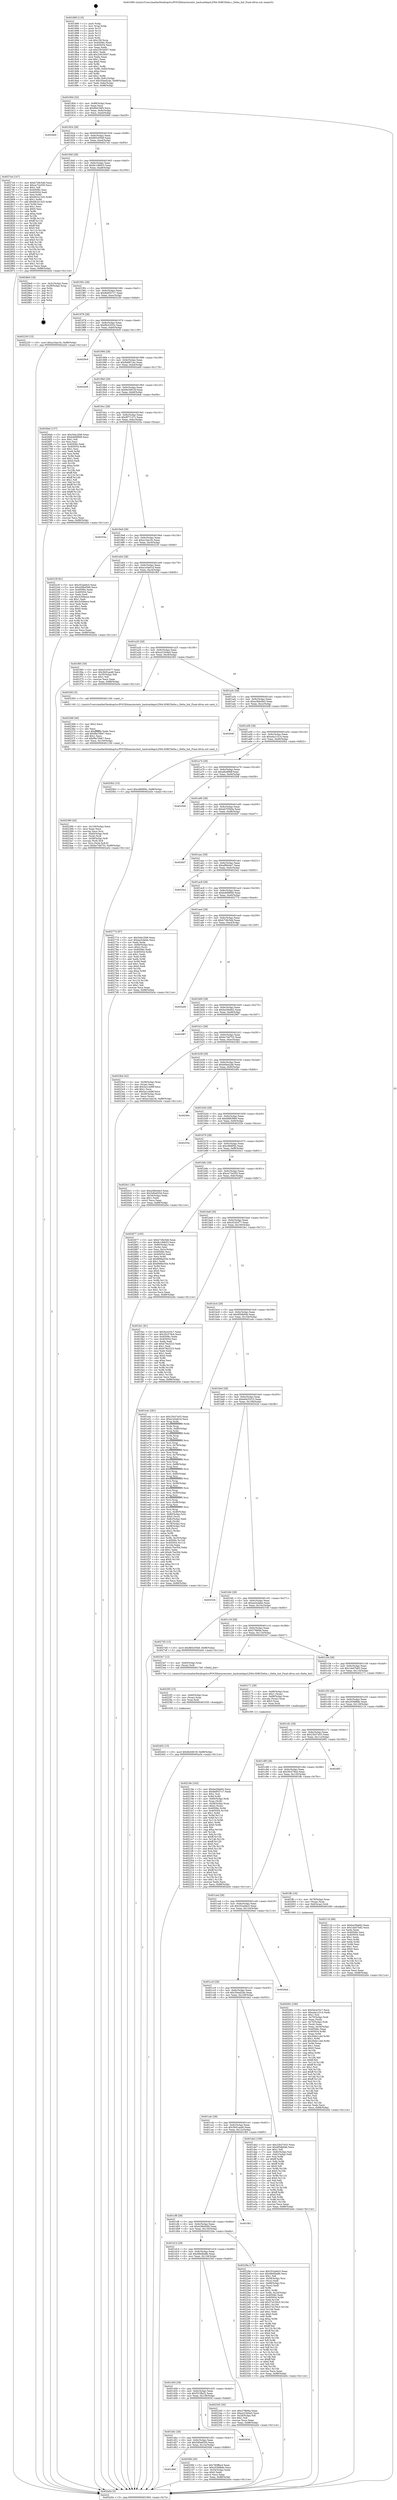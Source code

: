 digraph "0x401890" {
  label = "0x401890 (/mnt/c/Users/mathe/Desktop/tcc/POCII/binaries/extr_hashcatdepsLZMA-SDKCDelta.c_Delta_Init_Final-ollvm.out::main(0))"
  labelloc = "t"
  node[shape=record]

  Entry [label="",width=0.3,height=0.3,shape=circle,fillcolor=black,style=filled]
  "0x401904" [label="{
     0x401904 [32]\l
     | [instrs]\l
     &nbsp;&nbsp;0x401904 \<+6\>: mov -0x88(%rbp),%eax\l
     &nbsp;&nbsp;0x40190a \<+2\>: mov %eax,%ecx\l
     &nbsp;&nbsp;0x40190c \<+6\>: sub $0x86d1fdf3,%ecx\l
     &nbsp;&nbsp;0x401912 \<+6\>: mov %eax,-0x9c(%rbp)\l
     &nbsp;&nbsp;0x401918 \<+6\>: mov %ecx,-0xa0(%rbp)\l
     &nbsp;&nbsp;0x40191e \<+6\>: je 00000000004026b9 \<main+0xe29\>\l
  }"]
  "0x4026b9" [label="{
     0x4026b9\l
  }", style=dashed]
  "0x401924" [label="{
     0x401924 [28]\l
     | [instrs]\l
     &nbsp;&nbsp;0x401924 \<+5\>: jmp 0000000000401929 \<main+0x99\>\l
     &nbsp;&nbsp;0x401929 \<+6\>: mov -0x9c(%rbp),%eax\l
     &nbsp;&nbsp;0x40192f \<+5\>: sub $0x883c05b9,%eax\l
     &nbsp;&nbsp;0x401934 \<+6\>: mov %eax,-0xa4(%rbp)\l
     &nbsp;&nbsp;0x40193a \<+6\>: je 00000000004027e4 \<main+0xf54\>\l
  }"]
  Exit [label="",width=0.3,height=0.3,shape=circle,fillcolor=black,style=filled,peripheries=2]
  "0x4027e4" [label="{
     0x4027e4 [147]\l
     | [instrs]\l
     &nbsp;&nbsp;0x4027e4 \<+5\>: mov $0xb728c5dd,%eax\l
     &nbsp;&nbsp;0x4027e9 \<+5\>: mov $0xce72e550,%ecx\l
     &nbsp;&nbsp;0x4027ee \<+2\>: mov $0x1,%dl\l
     &nbsp;&nbsp;0x4027f0 \<+7\>: mov 0x40506c,%esi\l
     &nbsp;&nbsp;0x4027f7 \<+7\>: mov 0x405054,%edi\l
     &nbsp;&nbsp;0x4027fe \<+3\>: mov %esi,%r8d\l
     &nbsp;&nbsp;0x402801 \<+7\>: sub $0x681b1325,%r8d\l
     &nbsp;&nbsp;0x402808 \<+4\>: sub $0x1,%r8d\l
     &nbsp;&nbsp;0x40280c \<+7\>: add $0x681b1325,%r8d\l
     &nbsp;&nbsp;0x402813 \<+4\>: imul %r8d,%esi\l
     &nbsp;&nbsp;0x402817 \<+3\>: and $0x1,%esi\l
     &nbsp;&nbsp;0x40281a \<+3\>: cmp $0x0,%esi\l
     &nbsp;&nbsp;0x40281d \<+4\>: sete %r9b\l
     &nbsp;&nbsp;0x402821 \<+3\>: cmp $0xa,%edi\l
     &nbsp;&nbsp;0x402824 \<+4\>: setl %r10b\l
     &nbsp;&nbsp;0x402828 \<+3\>: mov %r9b,%r11b\l
     &nbsp;&nbsp;0x40282b \<+4\>: xor $0xff,%r11b\l
     &nbsp;&nbsp;0x40282f \<+3\>: mov %r10b,%bl\l
     &nbsp;&nbsp;0x402832 \<+3\>: xor $0xff,%bl\l
     &nbsp;&nbsp;0x402835 \<+3\>: xor $0x0,%dl\l
     &nbsp;&nbsp;0x402838 \<+3\>: mov %r11b,%r14b\l
     &nbsp;&nbsp;0x40283b \<+4\>: and $0x0,%r14b\l
     &nbsp;&nbsp;0x40283f \<+3\>: and %dl,%r9b\l
     &nbsp;&nbsp;0x402842 \<+3\>: mov %bl,%r15b\l
     &nbsp;&nbsp;0x402845 \<+4\>: and $0x0,%r15b\l
     &nbsp;&nbsp;0x402849 \<+3\>: and %dl,%r10b\l
     &nbsp;&nbsp;0x40284c \<+3\>: or %r9b,%r14b\l
     &nbsp;&nbsp;0x40284f \<+3\>: or %r10b,%r15b\l
     &nbsp;&nbsp;0x402852 \<+3\>: xor %r15b,%r14b\l
     &nbsp;&nbsp;0x402855 \<+3\>: or %bl,%r11b\l
     &nbsp;&nbsp;0x402858 \<+4\>: xor $0xff,%r11b\l
     &nbsp;&nbsp;0x40285c \<+3\>: or $0x0,%dl\l
     &nbsp;&nbsp;0x40285f \<+3\>: and %dl,%r11b\l
     &nbsp;&nbsp;0x402862 \<+3\>: or %r11b,%r14b\l
     &nbsp;&nbsp;0x402865 \<+4\>: test $0x1,%r14b\l
     &nbsp;&nbsp;0x402869 \<+3\>: cmovne %ecx,%eax\l
     &nbsp;&nbsp;0x40286c \<+6\>: mov %eax,-0x88(%rbp)\l
     &nbsp;&nbsp;0x402872 \<+5\>: jmp 0000000000402a5e \<main+0x11ce\>\l
  }"]
  "0x401940" [label="{
     0x401940 [28]\l
     | [instrs]\l
     &nbsp;&nbsp;0x401940 \<+5\>: jmp 0000000000401945 \<main+0xb5\>\l
     &nbsp;&nbsp;0x401945 \<+6\>: mov -0x9c(%rbp),%eax\l
     &nbsp;&nbsp;0x40194b \<+5\>: sub $0x8c1d6b53,%eax\l
     &nbsp;&nbsp;0x401950 \<+6\>: mov %eax,-0xa8(%rbp)\l
     &nbsp;&nbsp;0x401956 \<+6\>: je 00000000004028e0 \<main+0x1050\>\l
  }"]
  "0x402402" [label="{
     0x402402 [15]\l
     | [instrs]\l
     &nbsp;&nbsp;0x402402 \<+10\>: movl $0x9e34815f,-0x88(%rbp)\l
     &nbsp;&nbsp;0x40240c \<+5\>: jmp 0000000000402a5e \<main+0x11ce\>\l
  }"]
  "0x4028e0" [label="{
     0x4028e0 [18]\l
     | [instrs]\l
     &nbsp;&nbsp;0x4028e0 \<+3\>: mov -0x2c(%rbp),%eax\l
     &nbsp;&nbsp;0x4028e3 \<+4\>: lea -0x28(%rbp),%rsp\l
     &nbsp;&nbsp;0x4028e7 \<+1\>: pop %rbx\l
     &nbsp;&nbsp;0x4028e8 \<+2\>: pop %r12\l
     &nbsp;&nbsp;0x4028ea \<+2\>: pop %r13\l
     &nbsp;&nbsp;0x4028ec \<+2\>: pop %r14\l
     &nbsp;&nbsp;0x4028ee \<+2\>: pop %r15\l
     &nbsp;&nbsp;0x4028f0 \<+1\>: pop %rbp\l
     &nbsp;&nbsp;0x4028f1 \<+1\>: ret\l
  }"]
  "0x40195c" [label="{
     0x40195c [28]\l
     | [instrs]\l
     &nbsp;&nbsp;0x40195c \<+5\>: jmp 0000000000401961 \<main+0xd1\>\l
     &nbsp;&nbsp;0x401961 \<+6\>: mov -0x9c(%rbp),%eax\l
     &nbsp;&nbsp;0x401967 \<+5\>: sub $0x8e8557c7,%eax\l
     &nbsp;&nbsp;0x40196c \<+6\>: mov %eax,-0xac(%rbp)\l
     &nbsp;&nbsp;0x401972 \<+6\>: je 0000000000402230 \<main+0x9a0\>\l
  }"]
  "0x4023f3" [label="{
     0x4023f3 [15]\l
     | [instrs]\l
     &nbsp;&nbsp;0x4023f3 \<+4\>: mov -0x60(%rbp),%rax\l
     &nbsp;&nbsp;0x4023f7 \<+3\>: mov (%rax),%rax\l
     &nbsp;&nbsp;0x4023fa \<+3\>: mov %rax,%rdi\l
     &nbsp;&nbsp;0x4023fd \<+5\>: call 0000000000401030 \<free@plt\>\l
     | [calls]\l
     &nbsp;&nbsp;0x401030 \{1\} (unknown)\l
  }"]
  "0x402230" [label="{
     0x402230 [15]\l
     | [instrs]\l
     &nbsp;&nbsp;0x402230 \<+10\>: movl $0xa10ae1fc,-0x88(%rbp)\l
     &nbsp;&nbsp;0x40223a \<+5\>: jmp 0000000000402a5e \<main+0x11ce\>\l
  }"]
  "0x401978" [label="{
     0x401978 [28]\l
     | [instrs]\l
     &nbsp;&nbsp;0x401978 \<+5\>: jmp 000000000040197d \<main+0xed\>\l
     &nbsp;&nbsp;0x40197d \<+6\>: mov -0x9c(%rbp),%eax\l
     &nbsp;&nbsp;0x401983 \<+5\>: sub $0x9b3c553c,%eax\l
     &nbsp;&nbsp;0x401988 \<+6\>: mov %eax,-0xb0(%rbp)\l
     &nbsp;&nbsp;0x40198e \<+6\>: je 00000000004029c9 \<main+0x1139\>\l
  }"]
  "0x402390" [label="{
     0x402390 [45]\l
     | [instrs]\l
     &nbsp;&nbsp;0x402390 \<+6\>: mov -0x150(%rbp),%ecx\l
     &nbsp;&nbsp;0x402396 \<+3\>: imul %eax,%ecx\l
     &nbsp;&nbsp;0x402399 \<+3\>: movslq %ecx,%rsi\l
     &nbsp;&nbsp;0x40239c \<+4\>: mov -0x60(%rbp),%rdi\l
     &nbsp;&nbsp;0x4023a0 \<+3\>: mov (%rdi),%rdi\l
     &nbsp;&nbsp;0x4023a3 \<+4\>: mov -0x58(%rbp),%r8\l
     &nbsp;&nbsp;0x4023a7 \<+3\>: movslq (%r8),%r8\l
     &nbsp;&nbsp;0x4023aa \<+4\>: mov %rsi,(%rdi,%r8,8)\l
     &nbsp;&nbsp;0x4023ae \<+10\>: movl $0xbc7dd753,-0x88(%rbp)\l
     &nbsp;&nbsp;0x4023b8 \<+5\>: jmp 0000000000402a5e \<main+0x11ce\>\l
  }"]
  "0x4029c9" [label="{
     0x4029c9\l
  }", style=dashed]
  "0x401994" [label="{
     0x401994 [28]\l
     | [instrs]\l
     &nbsp;&nbsp;0x401994 \<+5\>: jmp 0000000000401999 \<main+0x109\>\l
     &nbsp;&nbsp;0x401999 \<+6\>: mov -0x9c(%rbp),%eax\l
     &nbsp;&nbsp;0x40199f \<+5\>: sub $0x9dd87cec,%eax\l
     &nbsp;&nbsp;0x4019a4 \<+6\>: mov %eax,-0xb4(%rbp)\l
     &nbsp;&nbsp;0x4019aa \<+6\>: je 0000000000402a06 \<main+0x1176\>\l
  }"]
  "0x402368" [label="{
     0x402368 [40]\l
     | [instrs]\l
     &nbsp;&nbsp;0x402368 \<+5\>: mov $0x2,%ecx\l
     &nbsp;&nbsp;0x40236d \<+1\>: cltd\l
     &nbsp;&nbsp;0x40236e \<+2\>: idiv %ecx\l
     &nbsp;&nbsp;0x402370 \<+6\>: imul $0xfffffffe,%edx,%ecx\l
     &nbsp;&nbsp;0x402376 \<+6\>: add $0xf9a70b67,%ecx\l
     &nbsp;&nbsp;0x40237c \<+3\>: add $0x1,%ecx\l
     &nbsp;&nbsp;0x40237f \<+6\>: sub $0xf9a70b67,%ecx\l
     &nbsp;&nbsp;0x402385 \<+6\>: mov %ecx,-0x150(%rbp)\l
     &nbsp;&nbsp;0x40238b \<+5\>: call 0000000000401160 \<next_i\>\l
     | [calls]\l
     &nbsp;&nbsp;0x401160 \{1\} (/mnt/c/Users/mathe/Desktop/tcc/POCII/binaries/extr_hashcatdepsLZMA-SDKCDelta.c_Delta_Init_Final-ollvm.out::next_i)\l
  }"]
  "0x402a06" [label="{
     0x402a06\l
  }", style=dashed]
  "0x4019b0" [label="{
     0x4019b0 [28]\l
     | [instrs]\l
     &nbsp;&nbsp;0x4019b0 \<+5\>: jmp 00000000004019b5 \<main+0x125\>\l
     &nbsp;&nbsp;0x4019b5 \<+6\>: mov -0x9c(%rbp),%eax\l
     &nbsp;&nbsp;0x4019bb \<+5\>: sub $0x9e34815f,%eax\l
     &nbsp;&nbsp;0x4019c0 \<+6\>: mov %eax,-0xb8(%rbp)\l
     &nbsp;&nbsp;0x4019c6 \<+6\>: je 00000000004026eb \<main+0xe5b\>\l
  }"]
  "0x40218e" [label="{
     0x40218e [162]\l
     | [instrs]\l
     &nbsp;&nbsp;0x40218e \<+5\>: mov $0xba29eb62,%ecx\l
     &nbsp;&nbsp;0x402193 \<+5\>: mov $0x8e8557c7,%edx\l
     &nbsp;&nbsp;0x402198 \<+3\>: mov $0x1,%sil\l
     &nbsp;&nbsp;0x40219b \<+3\>: xor %r8d,%r8d\l
     &nbsp;&nbsp;0x40219e \<+4\>: mov -0x60(%rbp),%rdi\l
     &nbsp;&nbsp;0x4021a2 \<+3\>: mov %rax,(%rdi)\l
     &nbsp;&nbsp;0x4021a5 \<+4\>: mov -0x58(%rbp),%rax\l
     &nbsp;&nbsp;0x4021a9 \<+6\>: movl $0x0,(%rax)\l
     &nbsp;&nbsp;0x4021af \<+8\>: mov 0x40506c,%r9d\l
     &nbsp;&nbsp;0x4021b7 \<+8\>: mov 0x405054,%r10d\l
     &nbsp;&nbsp;0x4021bf \<+4\>: sub $0x1,%r8d\l
     &nbsp;&nbsp;0x4021c3 \<+3\>: mov %r9d,%r11d\l
     &nbsp;&nbsp;0x4021c6 \<+3\>: add %r8d,%r11d\l
     &nbsp;&nbsp;0x4021c9 \<+4\>: imul %r11d,%r9d\l
     &nbsp;&nbsp;0x4021cd \<+4\>: and $0x1,%r9d\l
     &nbsp;&nbsp;0x4021d1 \<+4\>: cmp $0x0,%r9d\l
     &nbsp;&nbsp;0x4021d5 \<+3\>: sete %bl\l
     &nbsp;&nbsp;0x4021d8 \<+4\>: cmp $0xa,%r10d\l
     &nbsp;&nbsp;0x4021dc \<+4\>: setl %r14b\l
     &nbsp;&nbsp;0x4021e0 \<+3\>: mov %bl,%r15b\l
     &nbsp;&nbsp;0x4021e3 \<+4\>: xor $0xff,%r15b\l
     &nbsp;&nbsp;0x4021e7 \<+3\>: mov %r14b,%r12b\l
     &nbsp;&nbsp;0x4021ea \<+4\>: xor $0xff,%r12b\l
     &nbsp;&nbsp;0x4021ee \<+4\>: xor $0x0,%sil\l
     &nbsp;&nbsp;0x4021f2 \<+3\>: mov %r15b,%r13b\l
     &nbsp;&nbsp;0x4021f5 \<+4\>: and $0x0,%r13b\l
     &nbsp;&nbsp;0x4021f9 \<+3\>: and %sil,%bl\l
     &nbsp;&nbsp;0x4021fc \<+3\>: mov %r12b,%al\l
     &nbsp;&nbsp;0x4021ff \<+2\>: and $0x0,%al\l
     &nbsp;&nbsp;0x402201 \<+3\>: and %sil,%r14b\l
     &nbsp;&nbsp;0x402204 \<+3\>: or %bl,%r13b\l
     &nbsp;&nbsp;0x402207 \<+3\>: or %r14b,%al\l
     &nbsp;&nbsp;0x40220a \<+3\>: xor %al,%r13b\l
     &nbsp;&nbsp;0x40220d \<+3\>: or %r12b,%r15b\l
     &nbsp;&nbsp;0x402210 \<+4\>: xor $0xff,%r15b\l
     &nbsp;&nbsp;0x402214 \<+4\>: or $0x0,%sil\l
     &nbsp;&nbsp;0x402218 \<+3\>: and %sil,%r15b\l
     &nbsp;&nbsp;0x40221b \<+3\>: or %r15b,%r13b\l
     &nbsp;&nbsp;0x40221e \<+4\>: test $0x1,%r13b\l
     &nbsp;&nbsp;0x402222 \<+3\>: cmovne %edx,%ecx\l
     &nbsp;&nbsp;0x402225 \<+6\>: mov %ecx,-0x88(%rbp)\l
     &nbsp;&nbsp;0x40222b \<+5\>: jmp 0000000000402a5e \<main+0x11ce\>\l
  }"]
  "0x4026eb" [label="{
     0x4026eb [137]\l
     | [instrs]\l
     &nbsp;&nbsp;0x4026eb \<+5\>: mov $0x5d4c2f48,%eax\l
     &nbsp;&nbsp;0x4026f0 \<+5\>: mov $0xb4689f49,%ecx\l
     &nbsp;&nbsp;0x4026f5 \<+2\>: mov $0x1,%dl\l
     &nbsp;&nbsp;0x4026f7 \<+2\>: xor %esi,%esi\l
     &nbsp;&nbsp;0x4026f9 \<+7\>: mov 0x40506c,%edi\l
     &nbsp;&nbsp;0x402700 \<+8\>: mov 0x405054,%r8d\l
     &nbsp;&nbsp;0x402708 \<+3\>: sub $0x1,%esi\l
     &nbsp;&nbsp;0x40270b \<+3\>: mov %edi,%r9d\l
     &nbsp;&nbsp;0x40270e \<+3\>: add %esi,%r9d\l
     &nbsp;&nbsp;0x402711 \<+4\>: imul %r9d,%edi\l
     &nbsp;&nbsp;0x402715 \<+3\>: and $0x1,%edi\l
     &nbsp;&nbsp;0x402718 \<+3\>: cmp $0x0,%edi\l
     &nbsp;&nbsp;0x40271b \<+4\>: sete %r10b\l
     &nbsp;&nbsp;0x40271f \<+4\>: cmp $0xa,%r8d\l
     &nbsp;&nbsp;0x402723 \<+4\>: setl %r11b\l
     &nbsp;&nbsp;0x402727 \<+3\>: mov %r10b,%bl\l
     &nbsp;&nbsp;0x40272a \<+3\>: xor $0xff,%bl\l
     &nbsp;&nbsp;0x40272d \<+3\>: mov %r11b,%r14b\l
     &nbsp;&nbsp;0x402730 \<+4\>: xor $0xff,%r14b\l
     &nbsp;&nbsp;0x402734 \<+3\>: xor $0x1,%dl\l
     &nbsp;&nbsp;0x402737 \<+3\>: mov %bl,%r15b\l
     &nbsp;&nbsp;0x40273a \<+4\>: and $0xff,%r15b\l
     &nbsp;&nbsp;0x40273e \<+3\>: and %dl,%r10b\l
     &nbsp;&nbsp;0x402741 \<+3\>: mov %r14b,%r12b\l
     &nbsp;&nbsp;0x402744 \<+4\>: and $0xff,%r12b\l
     &nbsp;&nbsp;0x402748 \<+3\>: and %dl,%r11b\l
     &nbsp;&nbsp;0x40274b \<+3\>: or %r10b,%r15b\l
     &nbsp;&nbsp;0x40274e \<+3\>: or %r11b,%r12b\l
     &nbsp;&nbsp;0x402751 \<+3\>: xor %r12b,%r15b\l
     &nbsp;&nbsp;0x402754 \<+3\>: or %r14b,%bl\l
     &nbsp;&nbsp;0x402757 \<+3\>: xor $0xff,%bl\l
     &nbsp;&nbsp;0x40275a \<+3\>: or $0x1,%dl\l
     &nbsp;&nbsp;0x40275d \<+2\>: and %dl,%bl\l
     &nbsp;&nbsp;0x40275f \<+3\>: or %bl,%r15b\l
     &nbsp;&nbsp;0x402762 \<+4\>: test $0x1,%r15b\l
     &nbsp;&nbsp;0x402766 \<+3\>: cmovne %ecx,%eax\l
     &nbsp;&nbsp;0x402769 \<+6\>: mov %eax,-0x88(%rbp)\l
     &nbsp;&nbsp;0x40276f \<+5\>: jmp 0000000000402a5e \<main+0x11ce\>\l
  }"]
  "0x4019cc" [label="{
     0x4019cc [28]\l
     | [instrs]\l
     &nbsp;&nbsp;0x4019cc \<+5\>: jmp 00000000004019d1 \<main+0x141\>\l
     &nbsp;&nbsp;0x4019d1 \<+6\>: mov -0x9c(%rbp),%eax\l
     &nbsp;&nbsp;0x4019d7 \<+5\>: sub $0x9f77c37c,%eax\l
     &nbsp;&nbsp;0x4019dc \<+6\>: mov %eax,-0xbc(%rbp)\l
     &nbsp;&nbsp;0x4019e2 \<+6\>: je 000000000040253a \<main+0xcaa\>\l
  }"]
  "0x401d68" [label="{
     0x401d68\l
  }", style=dashed]
  "0x40253a" [label="{
     0x40253a\l
  }", style=dashed]
  "0x4019e8" [label="{
     0x4019e8 [28]\l
     | [instrs]\l
     &nbsp;&nbsp;0x4019e8 \<+5\>: jmp 00000000004019ed \<main+0x15d\>\l
     &nbsp;&nbsp;0x4019ed \<+6\>: mov -0x9c(%rbp),%eax\l
     &nbsp;&nbsp;0x4019f3 \<+5\>: sub $0xa10ae1fc,%eax\l
     &nbsp;&nbsp;0x4019f8 \<+6\>: mov %eax,-0xc0(%rbp)\l
     &nbsp;&nbsp;0x4019fe \<+6\>: je 000000000040223f \<main+0x9af\>\l
  }"]
  "0x4020fd" [label="{
     0x4020fd [30]\l
     | [instrs]\l
     &nbsp;&nbsp;0x4020fd \<+5\>: mov $0x785ffbcd,%eax\l
     &nbsp;&nbsp;0x402102 \<+5\>: mov $0x203bf8de,%ecx\l
     &nbsp;&nbsp;0x402107 \<+3\>: mov -0x34(%rbp),%edx\l
     &nbsp;&nbsp;0x40210a \<+3\>: cmp $0x0,%edx\l
     &nbsp;&nbsp;0x40210d \<+3\>: cmove %ecx,%eax\l
     &nbsp;&nbsp;0x402110 \<+6\>: mov %eax,-0x88(%rbp)\l
     &nbsp;&nbsp;0x402116 \<+5\>: jmp 0000000000402a5e \<main+0x11ce\>\l
  }"]
  "0x40223f" [label="{
     0x40223f [91]\l
     | [instrs]\l
     &nbsp;&nbsp;0x40223f \<+5\>: mov $0x352addc5,%eax\l
     &nbsp;&nbsp;0x402244 \<+5\>: mov $0x428b4566,%ecx\l
     &nbsp;&nbsp;0x402249 \<+7\>: mov 0x40506c,%edx\l
     &nbsp;&nbsp;0x402250 \<+7\>: mov 0x405054,%esi\l
     &nbsp;&nbsp;0x402257 \<+2\>: mov %edx,%edi\l
     &nbsp;&nbsp;0x402259 \<+6\>: sub $0x3c59eece,%edi\l
     &nbsp;&nbsp;0x40225f \<+3\>: sub $0x1,%edi\l
     &nbsp;&nbsp;0x402262 \<+6\>: add $0x3c59eece,%edi\l
     &nbsp;&nbsp;0x402268 \<+3\>: imul %edi,%edx\l
     &nbsp;&nbsp;0x40226b \<+3\>: and $0x1,%edx\l
     &nbsp;&nbsp;0x40226e \<+3\>: cmp $0x0,%edx\l
     &nbsp;&nbsp;0x402271 \<+4\>: sete %r8b\l
     &nbsp;&nbsp;0x402275 \<+3\>: cmp $0xa,%esi\l
     &nbsp;&nbsp;0x402278 \<+4\>: setl %r9b\l
     &nbsp;&nbsp;0x40227c \<+3\>: mov %r8b,%r10b\l
     &nbsp;&nbsp;0x40227f \<+3\>: and %r9b,%r10b\l
     &nbsp;&nbsp;0x402282 \<+3\>: xor %r9b,%r8b\l
     &nbsp;&nbsp;0x402285 \<+3\>: or %r8b,%r10b\l
     &nbsp;&nbsp;0x402288 \<+4\>: test $0x1,%r10b\l
     &nbsp;&nbsp;0x40228c \<+3\>: cmovne %ecx,%eax\l
     &nbsp;&nbsp;0x40228f \<+6\>: mov %eax,-0x88(%rbp)\l
     &nbsp;&nbsp;0x402295 \<+5\>: jmp 0000000000402a5e \<main+0x11ce\>\l
  }"]
  "0x401a04" [label="{
     0x401a04 [28]\l
     | [instrs]\l
     &nbsp;&nbsp;0x401a04 \<+5\>: jmp 0000000000401a09 \<main+0x179\>\l
     &nbsp;&nbsp;0x401a09 \<+6\>: mov -0x9c(%rbp),%eax\l
     &nbsp;&nbsp;0x401a0f \<+5\>: sub $0xa1e5a61d,%eax\l
     &nbsp;&nbsp;0x401a14 \<+6\>: mov %eax,-0xc4(%rbp)\l
     &nbsp;&nbsp;0x401a1a \<+6\>: je 0000000000401f65 \<main+0x6d5\>\l
  }"]
  "0x401d4c" [label="{
     0x401d4c [28]\l
     | [instrs]\l
     &nbsp;&nbsp;0x401d4c \<+5\>: jmp 0000000000401d51 \<main+0x4c1\>\l
     &nbsp;&nbsp;0x401d51 \<+6\>: mov -0x9c(%rbp),%eax\l
     &nbsp;&nbsp;0x401d57 \<+5\>: sub $0x5d0a655d,%eax\l
     &nbsp;&nbsp;0x401d5c \<+6\>: mov %eax,-0x13c(%rbp)\l
     &nbsp;&nbsp;0x401d62 \<+6\>: je 00000000004020fd \<main+0x86d\>\l
  }"]
  "0x401f65" [label="{
     0x401f65 [30]\l
     | [instrs]\l
     &nbsp;&nbsp;0x401f65 \<+5\>: mov $0xcf1d3477,%eax\l
     &nbsp;&nbsp;0x401f6a \<+5\>: mov $0x3b91aa46,%ecx\l
     &nbsp;&nbsp;0x401f6f \<+3\>: mov -0x35(%rbp),%dl\l
     &nbsp;&nbsp;0x401f72 \<+3\>: test $0x1,%dl\l
     &nbsp;&nbsp;0x401f75 \<+3\>: cmovne %ecx,%eax\l
     &nbsp;&nbsp;0x401f78 \<+6\>: mov %eax,-0x88(%rbp)\l
     &nbsp;&nbsp;0x401f7e \<+5\>: jmp 0000000000402a5e \<main+0x11ce\>\l
  }"]
  "0x401a20" [label="{
     0x401a20 [28]\l
     | [instrs]\l
     &nbsp;&nbsp;0x401a20 \<+5\>: jmp 0000000000401a25 \<main+0x195\>\l
     &nbsp;&nbsp;0x401a25 \<+6\>: mov -0x9c(%rbp),%eax\l
     &nbsp;&nbsp;0x401a2b \<+5\>: sub $0xa223d4a5,%eax\l
     &nbsp;&nbsp;0x401a30 \<+6\>: mov %eax,-0xc8(%rbp)\l
     &nbsp;&nbsp;0x401a36 \<+6\>: je 0000000000402363 \<main+0xad3\>\l
  }"]
  "0x40263d" [label="{
     0x40263d\l
  }", style=dashed]
  "0x402363" [label="{
     0x402363 [5]\l
     | [instrs]\l
     &nbsp;&nbsp;0x402363 \<+5\>: call 0000000000401160 \<next_i\>\l
     | [calls]\l
     &nbsp;&nbsp;0x401160 \{1\} (/mnt/c/Users/mathe/Desktop/tcc/POCII/binaries/extr_hashcatdepsLZMA-SDKCDelta.c_Delta_Init_Final-ollvm.out::next_i)\l
  }"]
  "0x401a3c" [label="{
     0x401a3c [28]\l
     | [instrs]\l
     &nbsp;&nbsp;0x401a3c \<+5\>: jmp 0000000000401a41 \<main+0x1b1\>\l
     &nbsp;&nbsp;0x401a41 \<+6\>: mov -0x9c(%rbp),%eax\l
     &nbsp;&nbsp;0x401a47 \<+5\>: sub $0xa38dcbb3,%eax\l
     &nbsp;&nbsp;0x401a4c \<+6\>: mov %eax,-0xcc(%rbp)\l
     &nbsp;&nbsp;0x401a52 \<+6\>: je 00000000004020df \<main+0x84f\>\l
  }"]
  "0x401d30" [label="{
     0x401d30 [28]\l
     | [instrs]\l
     &nbsp;&nbsp;0x401d30 \<+5\>: jmp 0000000000401d35 \<main+0x4a5\>\l
     &nbsp;&nbsp;0x401d35 \<+6\>: mov -0x9c(%rbp),%eax\l
     &nbsp;&nbsp;0x401d3b \<+5\>: sub $0x551ffa32,%eax\l
     &nbsp;&nbsp;0x401d40 \<+6\>: mov %eax,-0x138(%rbp)\l
     &nbsp;&nbsp;0x401d46 \<+6\>: je 000000000040263d \<main+0xdad\>\l
  }"]
  "0x4020df" [label="{
     0x4020df\l
  }", style=dashed]
  "0x401a58" [label="{
     0x401a58 [28]\l
     | [instrs]\l
     &nbsp;&nbsp;0x401a58 \<+5\>: jmp 0000000000401a5d \<main+0x1cd\>\l
     &nbsp;&nbsp;0x401a5d \<+6\>: mov -0x9c(%rbp),%eax\l
     &nbsp;&nbsp;0x401a63 \<+5\>: sub $0xa4a1c314,%eax\l
     &nbsp;&nbsp;0x401a68 \<+6\>: mov %eax,-0xd0(%rbp)\l
     &nbsp;&nbsp;0x401a6e \<+6\>: je 00000000004020b2 \<main+0x822\>\l
  }"]
  "0x402345" [label="{
     0x402345 [30]\l
     | [instrs]\l
     &nbsp;&nbsp;0x402345 \<+5\>: mov $0x279bf4a,%eax\l
     &nbsp;&nbsp;0x40234a \<+5\>: mov $0xa223d4a5,%ecx\l
     &nbsp;&nbsp;0x40234f \<+3\>: mov -0x2d(%rbp),%dl\l
     &nbsp;&nbsp;0x402352 \<+3\>: test $0x1,%dl\l
     &nbsp;&nbsp;0x402355 \<+3\>: cmovne %ecx,%eax\l
     &nbsp;&nbsp;0x402358 \<+6\>: mov %eax,-0x88(%rbp)\l
     &nbsp;&nbsp;0x40235e \<+5\>: jmp 0000000000402a5e \<main+0x11ce\>\l
  }"]
  "0x4020b2" [label="{
     0x4020b2 [15]\l
     | [instrs]\l
     &nbsp;&nbsp;0x4020b2 \<+10\>: movl $0xc866f5fc,-0x88(%rbp)\l
     &nbsp;&nbsp;0x4020bc \<+5\>: jmp 0000000000402a5e \<main+0x11ce\>\l
  }"]
  "0x401a74" [label="{
     0x401a74 [28]\l
     | [instrs]\l
     &nbsp;&nbsp;0x401a74 \<+5\>: jmp 0000000000401a79 \<main+0x1e9\>\l
     &nbsp;&nbsp;0x401a79 \<+6\>: mov -0x9c(%rbp),%eax\l
     &nbsp;&nbsp;0x401a7f \<+5\>: sub $0xa8a4f9df,%eax\l
     &nbsp;&nbsp;0x401a84 \<+6\>: mov %eax,-0xd4(%rbp)\l
     &nbsp;&nbsp;0x401a8a \<+6\>: je 00000000004025b8 \<main+0xd28\>\l
  }"]
  "0x401d14" [label="{
     0x401d14 [28]\l
     | [instrs]\l
     &nbsp;&nbsp;0x401d14 \<+5\>: jmp 0000000000401d19 \<main+0x489\>\l
     &nbsp;&nbsp;0x401d19 \<+6\>: mov -0x9c(%rbp),%eax\l
     &nbsp;&nbsp;0x401d1f \<+5\>: sub $0x48e0ba8b,%eax\l
     &nbsp;&nbsp;0x401d24 \<+6\>: mov %eax,-0x134(%rbp)\l
     &nbsp;&nbsp;0x401d2a \<+6\>: je 0000000000402345 \<main+0xab5\>\l
  }"]
  "0x4025b8" [label="{
     0x4025b8\l
  }", style=dashed]
  "0x401a90" [label="{
     0x401a90 [28]\l
     | [instrs]\l
     &nbsp;&nbsp;0x401a90 \<+5\>: jmp 0000000000401a95 \<main+0x205\>\l
     &nbsp;&nbsp;0x401a95 \<+6\>: mov -0x9c(%rbp),%eax\l
     &nbsp;&nbsp;0x401a9b \<+5\>: sub $0xab705b0a,%eax\l
     &nbsp;&nbsp;0x401aa0 \<+6\>: mov %eax,-0xd8(%rbp)\l
     &nbsp;&nbsp;0x401aa6 \<+6\>: je 00000000004026d7 \<main+0xe47\>\l
  }"]
  "0x40229a" [label="{
     0x40229a [171]\l
     | [instrs]\l
     &nbsp;&nbsp;0x40229a \<+5\>: mov $0x352addc5,%eax\l
     &nbsp;&nbsp;0x40229f \<+5\>: mov $0x48e0ba8b,%ecx\l
     &nbsp;&nbsp;0x4022a4 \<+2\>: mov $0x1,%dl\l
     &nbsp;&nbsp;0x4022a6 \<+4\>: mov -0x58(%rbp),%rsi\l
     &nbsp;&nbsp;0x4022aa \<+2\>: mov (%rsi),%edi\l
     &nbsp;&nbsp;0x4022ac \<+4\>: mov -0x68(%rbp),%rsi\l
     &nbsp;&nbsp;0x4022b0 \<+2\>: cmp (%rsi),%edi\l
     &nbsp;&nbsp;0x4022b2 \<+4\>: setl %r8b\l
     &nbsp;&nbsp;0x4022b6 \<+4\>: and $0x1,%r8b\l
     &nbsp;&nbsp;0x4022ba \<+4\>: mov %r8b,-0x2d(%rbp)\l
     &nbsp;&nbsp;0x4022be \<+7\>: mov 0x40506c,%edi\l
     &nbsp;&nbsp;0x4022c5 \<+8\>: mov 0x405054,%r9d\l
     &nbsp;&nbsp;0x4022cd \<+3\>: mov %edi,%r10d\l
     &nbsp;&nbsp;0x4022d0 \<+7\>: add $0x37d150c5,%r10d\l
     &nbsp;&nbsp;0x4022d7 \<+4\>: sub $0x1,%r10d\l
     &nbsp;&nbsp;0x4022db \<+7\>: sub $0x37d150c5,%r10d\l
     &nbsp;&nbsp;0x4022e2 \<+4\>: imul %r10d,%edi\l
     &nbsp;&nbsp;0x4022e6 \<+3\>: and $0x1,%edi\l
     &nbsp;&nbsp;0x4022e9 \<+3\>: cmp $0x0,%edi\l
     &nbsp;&nbsp;0x4022ec \<+4\>: sete %r8b\l
     &nbsp;&nbsp;0x4022f0 \<+4\>: cmp $0xa,%r9d\l
     &nbsp;&nbsp;0x4022f4 \<+4\>: setl %r11b\l
     &nbsp;&nbsp;0x4022f8 \<+3\>: mov %r8b,%bl\l
     &nbsp;&nbsp;0x4022fb \<+3\>: xor $0xff,%bl\l
     &nbsp;&nbsp;0x4022fe \<+3\>: mov %r11b,%r14b\l
     &nbsp;&nbsp;0x402301 \<+4\>: xor $0xff,%r14b\l
     &nbsp;&nbsp;0x402305 \<+3\>: xor $0x0,%dl\l
     &nbsp;&nbsp;0x402308 \<+3\>: mov %bl,%r15b\l
     &nbsp;&nbsp;0x40230b \<+4\>: and $0x0,%r15b\l
     &nbsp;&nbsp;0x40230f \<+3\>: and %dl,%r8b\l
     &nbsp;&nbsp;0x402312 \<+3\>: mov %r14b,%r12b\l
     &nbsp;&nbsp;0x402315 \<+4\>: and $0x0,%r12b\l
     &nbsp;&nbsp;0x402319 \<+3\>: and %dl,%r11b\l
     &nbsp;&nbsp;0x40231c \<+3\>: or %r8b,%r15b\l
     &nbsp;&nbsp;0x40231f \<+3\>: or %r11b,%r12b\l
     &nbsp;&nbsp;0x402322 \<+3\>: xor %r12b,%r15b\l
     &nbsp;&nbsp;0x402325 \<+3\>: or %r14b,%bl\l
     &nbsp;&nbsp;0x402328 \<+3\>: xor $0xff,%bl\l
     &nbsp;&nbsp;0x40232b \<+3\>: or $0x0,%dl\l
     &nbsp;&nbsp;0x40232e \<+2\>: and %dl,%bl\l
     &nbsp;&nbsp;0x402330 \<+3\>: or %bl,%r15b\l
     &nbsp;&nbsp;0x402333 \<+4\>: test $0x1,%r15b\l
     &nbsp;&nbsp;0x402337 \<+3\>: cmovne %ecx,%eax\l
     &nbsp;&nbsp;0x40233a \<+6\>: mov %eax,-0x88(%rbp)\l
     &nbsp;&nbsp;0x402340 \<+5\>: jmp 0000000000402a5e \<main+0x11ce\>\l
  }"]
  "0x4026d7" [label="{
     0x4026d7\l
  }", style=dashed]
  "0x401aac" [label="{
     0x401aac [28]\l
     | [instrs]\l
     &nbsp;&nbsp;0x401aac \<+5\>: jmp 0000000000401ab1 \<main+0x221\>\l
     &nbsp;&nbsp;0x401ab1 \<+6\>: mov -0x9c(%rbp),%eax\l
     &nbsp;&nbsp;0x401ab7 \<+5\>: sub $0xaf80e4e7,%eax\l
     &nbsp;&nbsp;0x401abc \<+6\>: mov %eax,-0xdc(%rbp)\l
     &nbsp;&nbsp;0x401ac2 \<+6\>: je 00000000004025e2 \<main+0xd52\>\l
  }"]
  "0x401cf8" [label="{
     0x401cf8 [28]\l
     | [instrs]\l
     &nbsp;&nbsp;0x401cf8 \<+5\>: jmp 0000000000401cfd \<main+0x46d\>\l
     &nbsp;&nbsp;0x401cfd \<+6\>: mov -0x9c(%rbp),%eax\l
     &nbsp;&nbsp;0x401d03 \<+5\>: sub $0x428b4566,%eax\l
     &nbsp;&nbsp;0x401d08 \<+6\>: mov %eax,-0x130(%rbp)\l
     &nbsp;&nbsp;0x401d0e \<+6\>: je 000000000040229a \<main+0xa0a\>\l
  }"]
  "0x4025e2" [label="{
     0x4025e2\l
  }", style=dashed]
  "0x401ac8" [label="{
     0x401ac8 [28]\l
     | [instrs]\l
     &nbsp;&nbsp;0x401ac8 \<+5\>: jmp 0000000000401acd \<main+0x23d\>\l
     &nbsp;&nbsp;0x401acd \<+6\>: mov -0x9c(%rbp),%eax\l
     &nbsp;&nbsp;0x401ad3 \<+5\>: sub $0xb4689f49,%eax\l
     &nbsp;&nbsp;0x401ad8 \<+6\>: mov %eax,-0xe0(%rbp)\l
     &nbsp;&nbsp;0x401ade \<+6\>: je 0000000000402774 \<main+0xee4\>\l
  }"]
  "0x401f83" [label="{
     0x401f83\l
  }", style=dashed]
  "0x402774" [label="{
     0x402774 [97]\l
     | [instrs]\l
     &nbsp;&nbsp;0x402774 \<+5\>: mov $0x5d4c2f48,%eax\l
     &nbsp;&nbsp;0x402779 \<+5\>: mov $0xea3cdebe,%ecx\l
     &nbsp;&nbsp;0x40277e \<+2\>: xor %edx,%edx\l
     &nbsp;&nbsp;0x402780 \<+4\>: mov -0x80(%rbp),%rsi\l
     &nbsp;&nbsp;0x402784 \<+6\>: movl $0x0,(%rsi)\l
     &nbsp;&nbsp;0x40278a \<+7\>: mov 0x40506c,%edi\l
     &nbsp;&nbsp;0x402791 \<+8\>: mov 0x405054,%r8d\l
     &nbsp;&nbsp;0x402799 \<+3\>: sub $0x1,%edx\l
     &nbsp;&nbsp;0x40279c \<+3\>: mov %edi,%r9d\l
     &nbsp;&nbsp;0x40279f \<+3\>: add %edx,%r9d\l
     &nbsp;&nbsp;0x4027a2 \<+4\>: imul %r9d,%edi\l
     &nbsp;&nbsp;0x4027a6 \<+3\>: and $0x1,%edi\l
     &nbsp;&nbsp;0x4027a9 \<+3\>: cmp $0x0,%edi\l
     &nbsp;&nbsp;0x4027ac \<+4\>: sete %r10b\l
     &nbsp;&nbsp;0x4027b0 \<+4\>: cmp $0xa,%r8d\l
     &nbsp;&nbsp;0x4027b4 \<+4\>: setl %r11b\l
     &nbsp;&nbsp;0x4027b8 \<+3\>: mov %r10b,%bl\l
     &nbsp;&nbsp;0x4027bb \<+3\>: and %r11b,%bl\l
     &nbsp;&nbsp;0x4027be \<+3\>: xor %r11b,%r10b\l
     &nbsp;&nbsp;0x4027c1 \<+3\>: or %r10b,%bl\l
     &nbsp;&nbsp;0x4027c4 \<+3\>: test $0x1,%bl\l
     &nbsp;&nbsp;0x4027c7 \<+3\>: cmovne %ecx,%eax\l
     &nbsp;&nbsp;0x4027ca \<+6\>: mov %eax,-0x88(%rbp)\l
     &nbsp;&nbsp;0x4027d0 \<+5\>: jmp 0000000000402a5e \<main+0x11ce\>\l
  }"]
  "0x401ae4" [label="{
     0x401ae4 [28]\l
     | [instrs]\l
     &nbsp;&nbsp;0x401ae4 \<+5\>: jmp 0000000000401ae9 \<main+0x259\>\l
     &nbsp;&nbsp;0x401ae9 \<+6\>: mov -0x9c(%rbp),%eax\l
     &nbsp;&nbsp;0x401aef \<+5\>: sub $0xb728c5dd,%eax\l
     &nbsp;&nbsp;0x401af4 \<+6\>: mov %eax,-0xe4(%rbp)\l
     &nbsp;&nbsp;0x401afa \<+6\>: je 0000000000402a49 \<main+0x11b9\>\l
  }"]
  "0x40200c" [label="{
     0x40200c [166]\l
     | [instrs]\l
     &nbsp;&nbsp;0x40200c \<+5\>: mov $0x5ece33c7,%ecx\l
     &nbsp;&nbsp;0x402011 \<+5\>: mov $0xa4a1c314,%edx\l
     &nbsp;&nbsp;0x402016 \<+3\>: mov $0x1,%sil\l
     &nbsp;&nbsp;0x402019 \<+4\>: mov -0x70(%rbp),%rdi\l
     &nbsp;&nbsp;0x40201d \<+2\>: mov %eax,(%rdi)\l
     &nbsp;&nbsp;0x40201f \<+4\>: mov -0x70(%rbp),%rdi\l
     &nbsp;&nbsp;0x402023 \<+2\>: mov (%rdi),%eax\l
     &nbsp;&nbsp;0x402025 \<+3\>: mov %eax,-0x34(%rbp)\l
     &nbsp;&nbsp;0x402028 \<+7\>: mov 0x40506c,%eax\l
     &nbsp;&nbsp;0x40202f \<+8\>: mov 0x405054,%r8d\l
     &nbsp;&nbsp;0x402037 \<+3\>: mov %eax,%r9d\l
     &nbsp;&nbsp;0x40203a \<+7\>: sub $0x30de1c4d,%r9d\l
     &nbsp;&nbsp;0x402041 \<+4\>: sub $0x1,%r9d\l
     &nbsp;&nbsp;0x402045 \<+7\>: add $0x30de1c4d,%r9d\l
     &nbsp;&nbsp;0x40204c \<+4\>: imul %r9d,%eax\l
     &nbsp;&nbsp;0x402050 \<+3\>: and $0x1,%eax\l
     &nbsp;&nbsp;0x402053 \<+3\>: cmp $0x0,%eax\l
     &nbsp;&nbsp;0x402056 \<+4\>: sete %r10b\l
     &nbsp;&nbsp;0x40205a \<+4\>: cmp $0xa,%r8d\l
     &nbsp;&nbsp;0x40205e \<+4\>: setl %r11b\l
     &nbsp;&nbsp;0x402062 \<+3\>: mov %r10b,%bl\l
     &nbsp;&nbsp;0x402065 \<+3\>: xor $0xff,%bl\l
     &nbsp;&nbsp;0x402068 \<+3\>: mov %r11b,%r14b\l
     &nbsp;&nbsp;0x40206b \<+4\>: xor $0xff,%r14b\l
     &nbsp;&nbsp;0x40206f \<+4\>: xor $0x1,%sil\l
     &nbsp;&nbsp;0x402073 \<+3\>: mov %bl,%r15b\l
     &nbsp;&nbsp;0x402076 \<+4\>: and $0xff,%r15b\l
     &nbsp;&nbsp;0x40207a \<+3\>: and %sil,%r10b\l
     &nbsp;&nbsp;0x40207d \<+3\>: mov %r14b,%r12b\l
     &nbsp;&nbsp;0x402080 \<+4\>: and $0xff,%r12b\l
     &nbsp;&nbsp;0x402084 \<+3\>: and %sil,%r11b\l
     &nbsp;&nbsp;0x402087 \<+3\>: or %r10b,%r15b\l
     &nbsp;&nbsp;0x40208a \<+3\>: or %r11b,%r12b\l
     &nbsp;&nbsp;0x40208d \<+3\>: xor %r12b,%r15b\l
     &nbsp;&nbsp;0x402090 \<+3\>: or %r14b,%bl\l
     &nbsp;&nbsp;0x402093 \<+3\>: xor $0xff,%bl\l
     &nbsp;&nbsp;0x402096 \<+4\>: or $0x1,%sil\l
     &nbsp;&nbsp;0x40209a \<+3\>: and %sil,%bl\l
     &nbsp;&nbsp;0x40209d \<+3\>: or %bl,%r15b\l
     &nbsp;&nbsp;0x4020a0 \<+4\>: test $0x1,%r15b\l
     &nbsp;&nbsp;0x4020a4 \<+3\>: cmovne %edx,%ecx\l
     &nbsp;&nbsp;0x4020a7 \<+6\>: mov %ecx,-0x88(%rbp)\l
     &nbsp;&nbsp;0x4020ad \<+5\>: jmp 0000000000402a5e \<main+0x11ce\>\l
  }"]
  "0x402a49" [label="{
     0x402a49\l
  }", style=dashed]
  "0x401b00" [label="{
     0x401b00 [28]\l
     | [instrs]\l
     &nbsp;&nbsp;0x401b00 \<+5\>: jmp 0000000000401b05 \<main+0x275\>\l
     &nbsp;&nbsp;0x401b05 \<+6\>: mov -0x9c(%rbp),%eax\l
     &nbsp;&nbsp;0x401b0b \<+5\>: sub $0xba29eb62,%eax\l
     &nbsp;&nbsp;0x401b10 \<+6\>: mov %eax,-0xe8(%rbp)\l
     &nbsp;&nbsp;0x401b16 \<+6\>: je 0000000000402967 \<main+0x10d7\>\l
  }"]
  "0x401890" [label="{
     0x401890 [116]\l
     | [instrs]\l
     &nbsp;&nbsp;0x401890 \<+1\>: push %rbp\l
     &nbsp;&nbsp;0x401891 \<+3\>: mov %rsp,%rbp\l
     &nbsp;&nbsp;0x401894 \<+2\>: push %r15\l
     &nbsp;&nbsp;0x401896 \<+2\>: push %r14\l
     &nbsp;&nbsp;0x401898 \<+2\>: push %r13\l
     &nbsp;&nbsp;0x40189a \<+2\>: push %r12\l
     &nbsp;&nbsp;0x40189c \<+1\>: push %rbx\l
     &nbsp;&nbsp;0x40189d \<+7\>: sub $0x158,%rsp\l
     &nbsp;&nbsp;0x4018a4 \<+7\>: mov 0x40506c,%eax\l
     &nbsp;&nbsp;0x4018ab \<+7\>: mov 0x405054,%ecx\l
     &nbsp;&nbsp;0x4018b2 \<+2\>: mov %eax,%edx\l
     &nbsp;&nbsp;0x4018b4 \<+6\>: sub $0x2391b007,%edx\l
     &nbsp;&nbsp;0x4018ba \<+3\>: sub $0x1,%edx\l
     &nbsp;&nbsp;0x4018bd \<+6\>: add $0x2391b007,%edx\l
     &nbsp;&nbsp;0x4018c3 \<+3\>: imul %edx,%eax\l
     &nbsp;&nbsp;0x4018c6 \<+3\>: and $0x1,%eax\l
     &nbsp;&nbsp;0x4018c9 \<+3\>: cmp $0x0,%eax\l
     &nbsp;&nbsp;0x4018cc \<+4\>: sete %r8b\l
     &nbsp;&nbsp;0x4018d0 \<+4\>: and $0x1,%r8b\l
     &nbsp;&nbsp;0x4018d4 \<+7\>: mov %r8b,-0x82(%rbp)\l
     &nbsp;&nbsp;0x4018db \<+3\>: cmp $0xa,%ecx\l
     &nbsp;&nbsp;0x4018de \<+4\>: setl %r8b\l
     &nbsp;&nbsp;0x4018e2 \<+4\>: and $0x1,%r8b\l
     &nbsp;&nbsp;0x4018e6 \<+7\>: mov %r8b,-0x81(%rbp)\l
     &nbsp;&nbsp;0x4018ed \<+10\>: movl $0x35eed24e,-0x88(%rbp)\l
     &nbsp;&nbsp;0x4018f7 \<+6\>: mov %edi,-0x8c(%rbp)\l
     &nbsp;&nbsp;0x4018fd \<+7\>: mov %rsi,-0x98(%rbp)\l
  }"]
  "0x402967" [label="{
     0x402967\l
  }", style=dashed]
  "0x401b1c" [label="{
     0x401b1c [28]\l
     | [instrs]\l
     &nbsp;&nbsp;0x401b1c \<+5\>: jmp 0000000000401b21 \<main+0x291\>\l
     &nbsp;&nbsp;0x401b21 \<+6\>: mov -0x9c(%rbp),%eax\l
     &nbsp;&nbsp;0x401b27 \<+5\>: sub $0xbc7dd753,%eax\l
     &nbsp;&nbsp;0x401b2c \<+6\>: mov %eax,-0xec(%rbp)\l
     &nbsp;&nbsp;0x401b32 \<+6\>: je 00000000004023bd \<main+0xb2d\>\l
  }"]
  "0x402a5e" [label="{
     0x402a5e [5]\l
     | [instrs]\l
     &nbsp;&nbsp;0x402a5e \<+5\>: jmp 0000000000401904 \<main+0x74\>\l
  }"]
  "0x4023bd" [label="{
     0x4023bd [42]\l
     | [instrs]\l
     &nbsp;&nbsp;0x4023bd \<+4\>: mov -0x58(%rbp),%rax\l
     &nbsp;&nbsp;0x4023c1 \<+2\>: mov (%rax),%ecx\l
     &nbsp;&nbsp;0x4023c3 \<+6\>: add $0x5a1c4d9f,%ecx\l
     &nbsp;&nbsp;0x4023c9 \<+3\>: add $0x1,%ecx\l
     &nbsp;&nbsp;0x4023cc \<+6\>: sub $0x5a1c4d9f,%ecx\l
     &nbsp;&nbsp;0x4023d2 \<+4\>: mov -0x58(%rbp),%rax\l
     &nbsp;&nbsp;0x4023d6 \<+2\>: mov %ecx,(%rax)\l
     &nbsp;&nbsp;0x4023d8 \<+10\>: movl $0xa10ae1fc,-0x88(%rbp)\l
     &nbsp;&nbsp;0x4023e2 \<+5\>: jmp 0000000000402a5e \<main+0x11ce\>\l
  }"]
  "0x401b38" [label="{
     0x401b38 [28]\l
     | [instrs]\l
     &nbsp;&nbsp;0x401b38 \<+5\>: jmp 0000000000401b3d \<main+0x2ad\>\l
     &nbsp;&nbsp;0x401b3d \<+6\>: mov -0x9c(%rbp),%eax\l
     &nbsp;&nbsp;0x401b43 \<+5\>: sub $0xbf4ea2db,%eax\l
     &nbsp;&nbsp;0x401b48 \<+6\>: mov %eax,-0xf0(%rbp)\l
     &nbsp;&nbsp;0x401b4e \<+6\>: je 000000000040246c \<main+0xbdc\>\l
  }"]
  "0x401cdc" [label="{
     0x401cdc [28]\l
     | [instrs]\l
     &nbsp;&nbsp;0x401cdc \<+5\>: jmp 0000000000401ce1 \<main+0x451\>\l
     &nbsp;&nbsp;0x401ce1 \<+6\>: mov -0x9c(%rbp),%eax\l
     &nbsp;&nbsp;0x401ce7 \<+5\>: sub $0x3b91aa46,%eax\l
     &nbsp;&nbsp;0x401cec \<+6\>: mov %eax,-0x12c(%rbp)\l
     &nbsp;&nbsp;0x401cf2 \<+6\>: je 0000000000401f83 \<main+0x6f3\>\l
  }"]
  "0x40246c" [label="{
     0x40246c\l
  }", style=dashed]
  "0x401b54" [label="{
     0x401b54 [28]\l
     | [instrs]\l
     &nbsp;&nbsp;0x401b54 \<+5\>: jmp 0000000000401b59 \<main+0x2c9\>\l
     &nbsp;&nbsp;0x401b59 \<+6\>: mov -0x9c(%rbp),%eax\l
     &nbsp;&nbsp;0x401b5f \<+5\>: sub $0xbfd63860,%eax\l
     &nbsp;&nbsp;0x401b64 \<+6\>: mov %eax,-0xf4(%rbp)\l
     &nbsp;&nbsp;0x401b6a \<+6\>: je 000000000040255e \<main+0xcce\>\l
  }"]
  "0x401de2" [label="{
     0x401de2 [106]\l
     | [instrs]\l
     &nbsp;&nbsp;0x401de2 \<+5\>: mov $0x23b37e53,%eax\l
     &nbsp;&nbsp;0x401de7 \<+5\>: mov $0xdf3db94b,%ecx\l
     &nbsp;&nbsp;0x401dec \<+2\>: mov $0x1,%dl\l
     &nbsp;&nbsp;0x401dee \<+7\>: mov -0x82(%rbp),%sil\l
     &nbsp;&nbsp;0x401df5 \<+7\>: mov -0x81(%rbp),%dil\l
     &nbsp;&nbsp;0x401dfc \<+3\>: mov %sil,%r8b\l
     &nbsp;&nbsp;0x401dff \<+4\>: xor $0xff,%r8b\l
     &nbsp;&nbsp;0x401e03 \<+3\>: mov %dil,%r9b\l
     &nbsp;&nbsp;0x401e06 \<+4\>: xor $0xff,%r9b\l
     &nbsp;&nbsp;0x401e0a \<+3\>: xor $0x0,%dl\l
     &nbsp;&nbsp;0x401e0d \<+3\>: mov %r8b,%r10b\l
     &nbsp;&nbsp;0x401e10 \<+4\>: and $0x0,%r10b\l
     &nbsp;&nbsp;0x401e14 \<+3\>: and %dl,%sil\l
     &nbsp;&nbsp;0x401e17 \<+3\>: mov %r9b,%r11b\l
     &nbsp;&nbsp;0x401e1a \<+4\>: and $0x0,%r11b\l
     &nbsp;&nbsp;0x401e1e \<+3\>: and %dl,%dil\l
     &nbsp;&nbsp;0x401e21 \<+3\>: or %sil,%r10b\l
     &nbsp;&nbsp;0x401e24 \<+3\>: or %dil,%r11b\l
     &nbsp;&nbsp;0x401e27 \<+3\>: xor %r11b,%r10b\l
     &nbsp;&nbsp;0x401e2a \<+3\>: or %r9b,%r8b\l
     &nbsp;&nbsp;0x401e2d \<+4\>: xor $0xff,%r8b\l
     &nbsp;&nbsp;0x401e31 \<+3\>: or $0x0,%dl\l
     &nbsp;&nbsp;0x401e34 \<+3\>: and %dl,%r8b\l
     &nbsp;&nbsp;0x401e37 \<+3\>: or %r8b,%r10b\l
     &nbsp;&nbsp;0x401e3a \<+4\>: test $0x1,%r10b\l
     &nbsp;&nbsp;0x401e3e \<+3\>: cmovne %ecx,%eax\l
     &nbsp;&nbsp;0x401e41 \<+6\>: mov %eax,-0x88(%rbp)\l
     &nbsp;&nbsp;0x401e47 \<+5\>: jmp 0000000000402a5e \<main+0x11ce\>\l
  }"]
  "0x40255e" [label="{
     0x40255e\l
  }", style=dashed]
  "0x401b70" [label="{
     0x401b70 [28]\l
     | [instrs]\l
     &nbsp;&nbsp;0x401b70 \<+5\>: jmp 0000000000401b75 \<main+0x2e5\>\l
     &nbsp;&nbsp;0x401b75 \<+6\>: mov -0x9c(%rbp),%eax\l
     &nbsp;&nbsp;0x401b7b \<+5\>: sub $0xc866f5fc,%eax\l
     &nbsp;&nbsp;0x401b80 \<+6\>: mov %eax,-0xf8(%rbp)\l
     &nbsp;&nbsp;0x401b86 \<+6\>: je 00000000004020c1 \<main+0x831\>\l
  }"]
  "0x401cc0" [label="{
     0x401cc0 [28]\l
     | [instrs]\l
     &nbsp;&nbsp;0x401cc0 \<+5\>: jmp 0000000000401cc5 \<main+0x435\>\l
     &nbsp;&nbsp;0x401cc5 \<+6\>: mov -0x9c(%rbp),%eax\l
     &nbsp;&nbsp;0x401ccb \<+5\>: sub $0x35eed24e,%eax\l
     &nbsp;&nbsp;0x401cd0 \<+6\>: mov %eax,-0x128(%rbp)\l
     &nbsp;&nbsp;0x401cd6 \<+6\>: je 0000000000401de2 \<main+0x552\>\l
  }"]
  "0x4020c1" [label="{
     0x4020c1 [30]\l
     | [instrs]\l
     &nbsp;&nbsp;0x4020c1 \<+5\>: mov $0xa38dcbb3,%eax\l
     &nbsp;&nbsp;0x4020c6 \<+5\>: mov $0x5d0a655d,%ecx\l
     &nbsp;&nbsp;0x4020cb \<+3\>: mov -0x34(%rbp),%edx\l
     &nbsp;&nbsp;0x4020ce \<+3\>: cmp $0x1,%edx\l
     &nbsp;&nbsp;0x4020d1 \<+3\>: cmovl %ecx,%eax\l
     &nbsp;&nbsp;0x4020d4 \<+6\>: mov %eax,-0x88(%rbp)\l
     &nbsp;&nbsp;0x4020da \<+5\>: jmp 0000000000402a5e \<main+0x11ce\>\l
  }"]
  "0x401b8c" [label="{
     0x401b8c [28]\l
     | [instrs]\l
     &nbsp;&nbsp;0x401b8c \<+5\>: jmp 0000000000401b91 \<main+0x301\>\l
     &nbsp;&nbsp;0x401b91 \<+6\>: mov -0x9c(%rbp),%eax\l
     &nbsp;&nbsp;0x401b97 \<+5\>: sub $0xce72e550,%eax\l
     &nbsp;&nbsp;0x401b9c \<+6\>: mov %eax,-0xfc(%rbp)\l
     &nbsp;&nbsp;0x401ba2 \<+6\>: je 0000000000402877 \<main+0xfe7\>\l
  }"]
  "0x4029a4" [label="{
     0x4029a4\l
  }", style=dashed]
  "0x402877" [label="{
     0x402877 [105]\l
     | [instrs]\l
     &nbsp;&nbsp;0x402877 \<+5\>: mov $0xb728c5dd,%eax\l
     &nbsp;&nbsp;0x40287c \<+5\>: mov $0x8c1d6b53,%ecx\l
     &nbsp;&nbsp;0x402881 \<+4\>: mov -0x80(%rbp),%rdx\l
     &nbsp;&nbsp;0x402885 \<+2\>: mov (%rdx),%esi\l
     &nbsp;&nbsp;0x402887 \<+3\>: mov %esi,-0x2c(%rbp)\l
     &nbsp;&nbsp;0x40288a \<+7\>: mov 0x40506c,%esi\l
     &nbsp;&nbsp;0x402891 \<+7\>: mov 0x405054,%edi\l
     &nbsp;&nbsp;0x402898 \<+3\>: mov %esi,%r8d\l
     &nbsp;&nbsp;0x40289b \<+7\>: sub $0x969be55e,%r8d\l
     &nbsp;&nbsp;0x4028a2 \<+4\>: sub $0x1,%r8d\l
     &nbsp;&nbsp;0x4028a6 \<+7\>: add $0x969be55e,%r8d\l
     &nbsp;&nbsp;0x4028ad \<+4\>: imul %r8d,%esi\l
     &nbsp;&nbsp;0x4028b1 \<+3\>: and $0x1,%esi\l
     &nbsp;&nbsp;0x4028b4 \<+3\>: cmp $0x0,%esi\l
     &nbsp;&nbsp;0x4028b7 \<+4\>: sete %r9b\l
     &nbsp;&nbsp;0x4028bb \<+3\>: cmp $0xa,%edi\l
     &nbsp;&nbsp;0x4028be \<+4\>: setl %r10b\l
     &nbsp;&nbsp;0x4028c2 \<+3\>: mov %r9b,%r11b\l
     &nbsp;&nbsp;0x4028c5 \<+3\>: and %r10b,%r11b\l
     &nbsp;&nbsp;0x4028c8 \<+3\>: xor %r10b,%r9b\l
     &nbsp;&nbsp;0x4028cb \<+3\>: or %r9b,%r11b\l
     &nbsp;&nbsp;0x4028ce \<+4\>: test $0x1,%r11b\l
     &nbsp;&nbsp;0x4028d2 \<+3\>: cmovne %ecx,%eax\l
     &nbsp;&nbsp;0x4028d5 \<+6\>: mov %eax,-0x88(%rbp)\l
     &nbsp;&nbsp;0x4028db \<+5\>: jmp 0000000000402a5e \<main+0x11ce\>\l
  }"]
  "0x401ba8" [label="{
     0x401ba8 [28]\l
     | [instrs]\l
     &nbsp;&nbsp;0x401ba8 \<+5\>: jmp 0000000000401bad \<main+0x31d\>\l
     &nbsp;&nbsp;0x401bad \<+6\>: mov -0x9c(%rbp),%eax\l
     &nbsp;&nbsp;0x401bb3 \<+5\>: sub $0xcf1d3477,%eax\l
     &nbsp;&nbsp;0x401bb8 \<+6\>: mov %eax,-0x100(%rbp)\l
     &nbsp;&nbsp;0x401bbe \<+6\>: je 0000000000401fa1 \<main+0x711\>\l
  }"]
  "0x401ca4" [label="{
     0x401ca4 [28]\l
     | [instrs]\l
     &nbsp;&nbsp;0x401ca4 \<+5\>: jmp 0000000000401ca9 \<main+0x419\>\l
     &nbsp;&nbsp;0x401ca9 \<+6\>: mov -0x9c(%rbp),%eax\l
     &nbsp;&nbsp;0x401caf \<+5\>: sub $0x352addc5,%eax\l
     &nbsp;&nbsp;0x401cb4 \<+6\>: mov %eax,-0x124(%rbp)\l
     &nbsp;&nbsp;0x401cba \<+6\>: je 00000000004029a4 \<main+0x1114\>\l
  }"]
  "0x401fa1" [label="{
     0x401fa1 [91]\l
     | [instrs]\l
     &nbsp;&nbsp;0x401fa1 \<+5\>: mov $0x5ece33c7,%eax\l
     &nbsp;&nbsp;0x401fa6 \<+5\>: mov $0x30c578cb,%ecx\l
     &nbsp;&nbsp;0x401fab \<+7\>: mov 0x40506c,%edx\l
     &nbsp;&nbsp;0x401fb2 \<+7\>: mov 0x405054,%esi\l
     &nbsp;&nbsp;0x401fb9 \<+2\>: mov %edx,%edi\l
     &nbsp;&nbsp;0x401fbb \<+6\>: add $0xb79a3223,%edi\l
     &nbsp;&nbsp;0x401fc1 \<+3\>: sub $0x1,%edi\l
     &nbsp;&nbsp;0x401fc4 \<+6\>: sub $0xb79a3223,%edi\l
     &nbsp;&nbsp;0x401fca \<+3\>: imul %edi,%edx\l
     &nbsp;&nbsp;0x401fcd \<+3\>: and $0x1,%edx\l
     &nbsp;&nbsp;0x401fd0 \<+3\>: cmp $0x0,%edx\l
     &nbsp;&nbsp;0x401fd3 \<+4\>: sete %r8b\l
     &nbsp;&nbsp;0x401fd7 \<+3\>: cmp $0xa,%esi\l
     &nbsp;&nbsp;0x401fda \<+4\>: setl %r9b\l
     &nbsp;&nbsp;0x401fde \<+3\>: mov %r8b,%r10b\l
     &nbsp;&nbsp;0x401fe1 \<+3\>: and %r9b,%r10b\l
     &nbsp;&nbsp;0x401fe4 \<+3\>: xor %r9b,%r8b\l
     &nbsp;&nbsp;0x401fe7 \<+3\>: or %r8b,%r10b\l
     &nbsp;&nbsp;0x401fea \<+4\>: test $0x1,%r10b\l
     &nbsp;&nbsp;0x401fee \<+3\>: cmovne %ecx,%eax\l
     &nbsp;&nbsp;0x401ff1 \<+6\>: mov %eax,-0x88(%rbp)\l
     &nbsp;&nbsp;0x401ff7 \<+5\>: jmp 0000000000402a5e \<main+0x11ce\>\l
  }"]
  "0x401bc4" [label="{
     0x401bc4 [28]\l
     | [instrs]\l
     &nbsp;&nbsp;0x401bc4 \<+5\>: jmp 0000000000401bc9 \<main+0x339\>\l
     &nbsp;&nbsp;0x401bc9 \<+6\>: mov -0x9c(%rbp),%eax\l
     &nbsp;&nbsp;0x401bcf \<+5\>: sub $0xdf3db94b,%eax\l
     &nbsp;&nbsp;0x401bd4 \<+6\>: mov %eax,-0x104(%rbp)\l
     &nbsp;&nbsp;0x401bda \<+6\>: je 0000000000401e4c \<main+0x5bc\>\l
  }"]
  "0x401ffc" [label="{
     0x401ffc [16]\l
     | [instrs]\l
     &nbsp;&nbsp;0x401ffc \<+4\>: mov -0x78(%rbp),%rax\l
     &nbsp;&nbsp;0x402000 \<+3\>: mov (%rax),%rax\l
     &nbsp;&nbsp;0x402003 \<+4\>: mov 0x8(%rax),%rdi\l
     &nbsp;&nbsp;0x402007 \<+5\>: call 0000000000401060 \<atoi@plt\>\l
     | [calls]\l
     &nbsp;&nbsp;0x401060 \{1\} (unknown)\l
  }"]
  "0x401e4c" [label="{
     0x401e4c [281]\l
     | [instrs]\l
     &nbsp;&nbsp;0x401e4c \<+5\>: mov $0x23b37e53,%eax\l
     &nbsp;&nbsp;0x401e51 \<+5\>: mov $0xa1e5a61d,%ecx\l
     &nbsp;&nbsp;0x401e56 \<+3\>: mov %rsp,%rdx\l
     &nbsp;&nbsp;0x401e59 \<+4\>: add $0xfffffffffffffff0,%rdx\l
     &nbsp;&nbsp;0x401e5d \<+3\>: mov %rdx,%rsp\l
     &nbsp;&nbsp;0x401e60 \<+4\>: mov %rdx,-0x80(%rbp)\l
     &nbsp;&nbsp;0x401e64 \<+3\>: mov %rsp,%rdx\l
     &nbsp;&nbsp;0x401e67 \<+4\>: add $0xfffffffffffffff0,%rdx\l
     &nbsp;&nbsp;0x401e6b \<+3\>: mov %rdx,%rsp\l
     &nbsp;&nbsp;0x401e6e \<+3\>: mov %rsp,%rsi\l
     &nbsp;&nbsp;0x401e71 \<+4\>: add $0xfffffffffffffff0,%rsi\l
     &nbsp;&nbsp;0x401e75 \<+3\>: mov %rsi,%rsp\l
     &nbsp;&nbsp;0x401e78 \<+4\>: mov %rsi,-0x78(%rbp)\l
     &nbsp;&nbsp;0x401e7c \<+3\>: mov %rsp,%rsi\l
     &nbsp;&nbsp;0x401e7f \<+4\>: add $0xfffffffffffffff0,%rsi\l
     &nbsp;&nbsp;0x401e83 \<+3\>: mov %rsi,%rsp\l
     &nbsp;&nbsp;0x401e86 \<+4\>: mov %rsi,-0x70(%rbp)\l
     &nbsp;&nbsp;0x401e8a \<+3\>: mov %rsp,%rsi\l
     &nbsp;&nbsp;0x401e8d \<+4\>: add $0xfffffffffffffff0,%rsi\l
     &nbsp;&nbsp;0x401e91 \<+3\>: mov %rsi,%rsp\l
     &nbsp;&nbsp;0x401e94 \<+4\>: mov %rsi,-0x68(%rbp)\l
     &nbsp;&nbsp;0x401e98 \<+3\>: mov %rsp,%rsi\l
     &nbsp;&nbsp;0x401e9b \<+4\>: add $0xfffffffffffffff0,%rsi\l
     &nbsp;&nbsp;0x401e9f \<+3\>: mov %rsi,%rsp\l
     &nbsp;&nbsp;0x401ea2 \<+4\>: mov %rsi,-0x60(%rbp)\l
     &nbsp;&nbsp;0x401ea6 \<+3\>: mov %rsp,%rsi\l
     &nbsp;&nbsp;0x401ea9 \<+4\>: add $0xfffffffffffffff0,%rsi\l
     &nbsp;&nbsp;0x401ead \<+3\>: mov %rsi,%rsp\l
     &nbsp;&nbsp;0x401eb0 \<+4\>: mov %rsi,-0x58(%rbp)\l
     &nbsp;&nbsp;0x401eb4 \<+3\>: mov %rsp,%rsi\l
     &nbsp;&nbsp;0x401eb7 \<+4\>: add $0xfffffffffffffff0,%rsi\l
     &nbsp;&nbsp;0x401ebb \<+3\>: mov %rsi,%rsp\l
     &nbsp;&nbsp;0x401ebe \<+4\>: mov %rsi,-0x50(%rbp)\l
     &nbsp;&nbsp;0x401ec2 \<+3\>: mov %rsp,%rsi\l
     &nbsp;&nbsp;0x401ec5 \<+4\>: add $0xfffffffffffffff0,%rsi\l
     &nbsp;&nbsp;0x401ec9 \<+3\>: mov %rsi,%rsp\l
     &nbsp;&nbsp;0x401ecc \<+4\>: mov %rsi,-0x48(%rbp)\l
     &nbsp;&nbsp;0x401ed0 \<+3\>: mov %rsp,%rsi\l
     &nbsp;&nbsp;0x401ed3 \<+4\>: add $0xfffffffffffffff0,%rsi\l
     &nbsp;&nbsp;0x401ed7 \<+3\>: mov %rsi,%rsp\l
     &nbsp;&nbsp;0x401eda \<+4\>: mov %rsi,-0x40(%rbp)\l
     &nbsp;&nbsp;0x401ede \<+4\>: mov -0x80(%rbp),%rsi\l
     &nbsp;&nbsp;0x401ee2 \<+6\>: movl $0x0,(%rsi)\l
     &nbsp;&nbsp;0x401ee8 \<+6\>: mov -0x8c(%rbp),%edi\l
     &nbsp;&nbsp;0x401eee \<+2\>: mov %edi,(%rdx)\l
     &nbsp;&nbsp;0x401ef0 \<+4\>: mov -0x78(%rbp),%rsi\l
     &nbsp;&nbsp;0x401ef4 \<+7\>: mov -0x98(%rbp),%r8\l
     &nbsp;&nbsp;0x401efb \<+3\>: mov %r8,(%rsi)\l
     &nbsp;&nbsp;0x401efe \<+3\>: cmpl $0x2,(%rdx)\l
     &nbsp;&nbsp;0x401f01 \<+4\>: setne %r9b\l
     &nbsp;&nbsp;0x401f05 \<+4\>: and $0x1,%r9b\l
     &nbsp;&nbsp;0x401f09 \<+4\>: mov %r9b,-0x35(%rbp)\l
     &nbsp;&nbsp;0x401f0d \<+8\>: mov 0x40506c,%r10d\l
     &nbsp;&nbsp;0x401f15 \<+8\>: mov 0x405054,%r11d\l
     &nbsp;&nbsp;0x401f1d \<+3\>: mov %r10d,%ebx\l
     &nbsp;&nbsp;0x401f20 \<+6\>: sub $0xdc7be30d,%ebx\l
     &nbsp;&nbsp;0x401f26 \<+3\>: sub $0x1,%ebx\l
     &nbsp;&nbsp;0x401f29 \<+6\>: add $0xdc7be30d,%ebx\l
     &nbsp;&nbsp;0x401f2f \<+4\>: imul %ebx,%r10d\l
     &nbsp;&nbsp;0x401f33 \<+4\>: and $0x1,%r10d\l
     &nbsp;&nbsp;0x401f37 \<+4\>: cmp $0x0,%r10d\l
     &nbsp;&nbsp;0x401f3b \<+4\>: sete %r9b\l
     &nbsp;&nbsp;0x401f3f \<+4\>: cmp $0xa,%r11d\l
     &nbsp;&nbsp;0x401f43 \<+4\>: setl %r14b\l
     &nbsp;&nbsp;0x401f47 \<+3\>: mov %r9b,%r15b\l
     &nbsp;&nbsp;0x401f4a \<+3\>: and %r14b,%r15b\l
     &nbsp;&nbsp;0x401f4d \<+3\>: xor %r14b,%r9b\l
     &nbsp;&nbsp;0x401f50 \<+3\>: or %r9b,%r15b\l
     &nbsp;&nbsp;0x401f53 \<+4\>: test $0x1,%r15b\l
     &nbsp;&nbsp;0x401f57 \<+3\>: cmovne %ecx,%eax\l
     &nbsp;&nbsp;0x401f5a \<+6\>: mov %eax,-0x88(%rbp)\l
     &nbsp;&nbsp;0x401f60 \<+5\>: jmp 0000000000402a5e \<main+0x11ce\>\l
  }"]
  "0x401be0" [label="{
     0x401be0 [28]\l
     | [instrs]\l
     &nbsp;&nbsp;0x401be0 \<+5\>: jmp 0000000000401be5 \<main+0x355\>\l
     &nbsp;&nbsp;0x401be5 \<+6\>: mov -0x9c(%rbp),%eax\l
     &nbsp;&nbsp;0x401beb \<+5\>: sub $0xe6425515,%eax\l
     &nbsp;&nbsp;0x401bf0 \<+6\>: mov %eax,-0x108(%rbp)\l
     &nbsp;&nbsp;0x401bf6 \<+6\>: je 000000000040252b \<main+0xc9b\>\l
  }"]
  "0x401c88" [label="{
     0x401c88 [28]\l
     | [instrs]\l
     &nbsp;&nbsp;0x401c88 \<+5\>: jmp 0000000000401c8d \<main+0x3fd\>\l
     &nbsp;&nbsp;0x401c8d \<+6\>: mov -0x9c(%rbp),%eax\l
     &nbsp;&nbsp;0x401c93 \<+5\>: sub $0x30c578cb,%eax\l
     &nbsp;&nbsp;0x401c98 \<+6\>: mov %eax,-0x120(%rbp)\l
     &nbsp;&nbsp;0x401c9e \<+6\>: je 0000000000401ffc \<main+0x76c\>\l
  }"]
  "0x40252b" [label="{
     0x40252b\l
  }", style=dashed]
  "0x401bfc" [label="{
     0x401bfc [28]\l
     | [instrs]\l
     &nbsp;&nbsp;0x401bfc \<+5\>: jmp 0000000000401c01 \<main+0x371\>\l
     &nbsp;&nbsp;0x401c01 \<+6\>: mov -0x9c(%rbp),%eax\l
     &nbsp;&nbsp;0x401c07 \<+5\>: sub $0xea3cdebe,%eax\l
     &nbsp;&nbsp;0x401c0c \<+6\>: mov %eax,-0x10c(%rbp)\l
     &nbsp;&nbsp;0x401c12 \<+6\>: je 00000000004027d5 \<main+0xf45\>\l
  }"]
  "0x4028f2" [label="{
     0x4028f2\l
  }", style=dashed]
  "0x4027d5" [label="{
     0x4027d5 [15]\l
     | [instrs]\l
     &nbsp;&nbsp;0x4027d5 \<+10\>: movl $0x883c05b9,-0x88(%rbp)\l
     &nbsp;&nbsp;0x4027df \<+5\>: jmp 0000000000402a5e \<main+0x11ce\>\l
  }"]
  "0x401c18" [label="{
     0x401c18 [28]\l
     | [instrs]\l
     &nbsp;&nbsp;0x401c18 \<+5\>: jmp 0000000000401c1d \<main+0x38d\>\l
     &nbsp;&nbsp;0x401c1d \<+6\>: mov -0x9c(%rbp),%eax\l
     &nbsp;&nbsp;0x401c23 \<+5\>: sub $0x279bf4a,%eax\l
     &nbsp;&nbsp;0x401c28 \<+6\>: mov %eax,-0x110(%rbp)\l
     &nbsp;&nbsp;0x401c2e \<+6\>: je 00000000004023e7 \<main+0xb57\>\l
  }"]
  "0x401c6c" [label="{
     0x401c6c [28]\l
     | [instrs]\l
     &nbsp;&nbsp;0x401c6c \<+5\>: jmp 0000000000401c71 \<main+0x3e1\>\l
     &nbsp;&nbsp;0x401c71 \<+6\>: mov -0x9c(%rbp),%eax\l
     &nbsp;&nbsp;0x401c77 \<+5\>: sub $0x23b37e53,%eax\l
     &nbsp;&nbsp;0x401c7c \<+6\>: mov %eax,-0x11c(%rbp)\l
     &nbsp;&nbsp;0x401c82 \<+6\>: je 00000000004028f2 \<main+0x1062\>\l
  }"]
  "0x4023e7" [label="{
     0x4023e7 [12]\l
     | [instrs]\l
     &nbsp;&nbsp;0x4023e7 \<+4\>: mov -0x60(%rbp),%rax\l
     &nbsp;&nbsp;0x4023eb \<+3\>: mov (%rax),%rdi\l
     &nbsp;&nbsp;0x4023ee \<+5\>: call 00000000004017b0 \<Delta_Init\>\l
     | [calls]\l
     &nbsp;&nbsp;0x4017b0 \{1\} (/mnt/c/Users/mathe/Desktop/tcc/POCII/binaries/extr_hashcatdepsLZMA-SDKCDelta.c_Delta_Init_Final-ollvm.out::Delta_Init)\l
  }"]
  "0x401c34" [label="{
     0x401c34 [28]\l
     | [instrs]\l
     &nbsp;&nbsp;0x401c34 \<+5\>: jmp 0000000000401c39 \<main+0x3a9\>\l
     &nbsp;&nbsp;0x401c39 \<+6\>: mov -0x9c(%rbp),%eax\l
     &nbsp;&nbsp;0x401c3f \<+5\>: sub $0x1da07b82,%eax\l
     &nbsp;&nbsp;0x401c44 \<+6\>: mov %eax,-0x114(%rbp)\l
     &nbsp;&nbsp;0x401c4a \<+6\>: je 0000000000402171 \<main+0x8e1\>\l
  }"]
  "0x40211b" [label="{
     0x40211b [86]\l
     | [instrs]\l
     &nbsp;&nbsp;0x40211b \<+5\>: mov $0xba29eb62,%eax\l
     &nbsp;&nbsp;0x402120 \<+5\>: mov $0x1da07b82,%ecx\l
     &nbsp;&nbsp;0x402125 \<+2\>: xor %edx,%edx\l
     &nbsp;&nbsp;0x402127 \<+7\>: mov 0x40506c,%esi\l
     &nbsp;&nbsp;0x40212e \<+7\>: mov 0x405054,%edi\l
     &nbsp;&nbsp;0x402135 \<+3\>: sub $0x1,%edx\l
     &nbsp;&nbsp;0x402138 \<+3\>: mov %esi,%r8d\l
     &nbsp;&nbsp;0x40213b \<+3\>: add %edx,%r8d\l
     &nbsp;&nbsp;0x40213e \<+4\>: imul %r8d,%esi\l
     &nbsp;&nbsp;0x402142 \<+3\>: and $0x1,%esi\l
     &nbsp;&nbsp;0x402145 \<+3\>: cmp $0x0,%esi\l
     &nbsp;&nbsp;0x402148 \<+4\>: sete %r9b\l
     &nbsp;&nbsp;0x40214c \<+3\>: cmp $0xa,%edi\l
     &nbsp;&nbsp;0x40214f \<+4\>: setl %r10b\l
     &nbsp;&nbsp;0x402153 \<+3\>: mov %r9b,%r11b\l
     &nbsp;&nbsp;0x402156 \<+3\>: and %r10b,%r11b\l
     &nbsp;&nbsp;0x402159 \<+3\>: xor %r10b,%r9b\l
     &nbsp;&nbsp;0x40215c \<+3\>: or %r9b,%r11b\l
     &nbsp;&nbsp;0x40215f \<+4\>: test $0x1,%r11b\l
     &nbsp;&nbsp;0x402163 \<+3\>: cmovne %ecx,%eax\l
     &nbsp;&nbsp;0x402166 \<+6\>: mov %eax,-0x88(%rbp)\l
     &nbsp;&nbsp;0x40216c \<+5\>: jmp 0000000000402a5e \<main+0x11ce\>\l
  }"]
  "0x402171" [label="{
     0x402171 [29]\l
     | [instrs]\l
     &nbsp;&nbsp;0x402171 \<+4\>: mov -0x68(%rbp),%rax\l
     &nbsp;&nbsp;0x402175 \<+6\>: movl $0x1,(%rax)\l
     &nbsp;&nbsp;0x40217b \<+4\>: mov -0x68(%rbp),%rax\l
     &nbsp;&nbsp;0x40217f \<+3\>: movslq (%rax),%rax\l
     &nbsp;&nbsp;0x402182 \<+4\>: shl $0x3,%rax\l
     &nbsp;&nbsp;0x402186 \<+3\>: mov %rax,%rdi\l
     &nbsp;&nbsp;0x402189 \<+5\>: call 0000000000401050 \<malloc@plt\>\l
     | [calls]\l
     &nbsp;&nbsp;0x401050 \{1\} (unknown)\l
  }"]
  "0x401c50" [label="{
     0x401c50 [28]\l
     | [instrs]\l
     &nbsp;&nbsp;0x401c50 \<+5\>: jmp 0000000000401c55 \<main+0x3c5\>\l
     &nbsp;&nbsp;0x401c55 \<+6\>: mov -0x9c(%rbp),%eax\l
     &nbsp;&nbsp;0x401c5b \<+5\>: sub $0x203bf8de,%eax\l
     &nbsp;&nbsp;0x401c60 \<+6\>: mov %eax,-0x118(%rbp)\l
     &nbsp;&nbsp;0x401c66 \<+6\>: je 000000000040211b \<main+0x88b\>\l
  }"]
  Entry -> "0x401890" [label=" 1"]
  "0x401904" -> "0x4026b9" [label=" 0"]
  "0x401904" -> "0x401924" [label=" 26"]
  "0x4028e0" -> Exit [label=" 1"]
  "0x401924" -> "0x4027e4" [label=" 1"]
  "0x401924" -> "0x401940" [label=" 25"]
  "0x402877" -> "0x402a5e" [label=" 1"]
  "0x401940" -> "0x4028e0" [label=" 1"]
  "0x401940" -> "0x40195c" [label=" 24"]
  "0x4027e4" -> "0x402a5e" [label=" 1"]
  "0x40195c" -> "0x402230" [label=" 1"]
  "0x40195c" -> "0x401978" [label=" 23"]
  "0x4027d5" -> "0x402a5e" [label=" 1"]
  "0x401978" -> "0x4029c9" [label=" 0"]
  "0x401978" -> "0x401994" [label=" 23"]
  "0x402774" -> "0x402a5e" [label=" 1"]
  "0x401994" -> "0x402a06" [label=" 0"]
  "0x401994" -> "0x4019b0" [label=" 23"]
  "0x4026eb" -> "0x402a5e" [label=" 1"]
  "0x4019b0" -> "0x4026eb" [label=" 1"]
  "0x4019b0" -> "0x4019cc" [label=" 22"]
  "0x402402" -> "0x402a5e" [label=" 1"]
  "0x4019cc" -> "0x40253a" [label=" 0"]
  "0x4019cc" -> "0x4019e8" [label=" 22"]
  "0x4023f3" -> "0x402402" [label=" 1"]
  "0x4019e8" -> "0x40223f" [label=" 2"]
  "0x4019e8" -> "0x401a04" [label=" 20"]
  "0x4023e7" -> "0x4023f3" [label=" 1"]
  "0x401a04" -> "0x401f65" [label=" 1"]
  "0x401a04" -> "0x401a20" [label=" 19"]
  "0x402390" -> "0x402a5e" [label=" 1"]
  "0x401a20" -> "0x402363" [label=" 1"]
  "0x401a20" -> "0x401a3c" [label=" 18"]
  "0x402368" -> "0x402390" [label=" 1"]
  "0x401a3c" -> "0x4020df" [label=" 0"]
  "0x401a3c" -> "0x401a58" [label=" 18"]
  "0x402345" -> "0x402a5e" [label=" 2"]
  "0x401a58" -> "0x4020b2" [label=" 1"]
  "0x401a58" -> "0x401a74" [label=" 17"]
  "0x40229a" -> "0x402a5e" [label=" 2"]
  "0x401a74" -> "0x4025b8" [label=" 0"]
  "0x401a74" -> "0x401a90" [label=" 17"]
  "0x402230" -> "0x402a5e" [label=" 1"]
  "0x401a90" -> "0x4026d7" [label=" 0"]
  "0x401a90" -> "0x401aac" [label=" 17"]
  "0x40218e" -> "0x402a5e" [label=" 1"]
  "0x401aac" -> "0x4025e2" [label=" 0"]
  "0x401aac" -> "0x401ac8" [label=" 17"]
  "0x40211b" -> "0x402a5e" [label=" 1"]
  "0x401ac8" -> "0x402774" [label=" 1"]
  "0x401ac8" -> "0x401ae4" [label=" 16"]
  "0x4020fd" -> "0x402a5e" [label=" 1"]
  "0x401ae4" -> "0x402a49" [label=" 0"]
  "0x401ae4" -> "0x401b00" [label=" 16"]
  "0x401d4c" -> "0x4020fd" [label=" 1"]
  "0x401b00" -> "0x402967" [label=" 0"]
  "0x401b00" -> "0x401b1c" [label=" 16"]
  "0x401d30" -> "0x401d4c" [label=" 1"]
  "0x401b1c" -> "0x4023bd" [label=" 1"]
  "0x401b1c" -> "0x401b38" [label=" 15"]
  "0x401d30" -> "0x40263d" [label=" 0"]
  "0x401b38" -> "0x40246c" [label=" 0"]
  "0x401b38" -> "0x401b54" [label=" 15"]
  "0x402363" -> "0x402368" [label=" 1"]
  "0x401b54" -> "0x40255e" [label=" 0"]
  "0x401b54" -> "0x401b70" [label=" 15"]
  "0x401d14" -> "0x401d30" [label=" 1"]
  "0x401b70" -> "0x4020c1" [label=" 1"]
  "0x401b70" -> "0x401b8c" [label=" 14"]
  "0x40223f" -> "0x402a5e" [label=" 2"]
  "0x401b8c" -> "0x402877" [label=" 1"]
  "0x401b8c" -> "0x401ba8" [label=" 13"]
  "0x401cf8" -> "0x401d14" [label=" 3"]
  "0x401ba8" -> "0x401fa1" [label=" 1"]
  "0x401ba8" -> "0x401bc4" [label=" 12"]
  "0x402171" -> "0x40218e" [label=" 1"]
  "0x401bc4" -> "0x401e4c" [label=" 1"]
  "0x401bc4" -> "0x401be0" [label=" 11"]
  "0x401cdc" -> "0x401cf8" [label=" 5"]
  "0x401be0" -> "0x40252b" [label=" 0"]
  "0x401be0" -> "0x401bfc" [label=" 11"]
  "0x401d4c" -> "0x401d68" [label=" 0"]
  "0x401bfc" -> "0x4027d5" [label=" 1"]
  "0x401bfc" -> "0x401c18" [label=" 10"]
  "0x4020c1" -> "0x402a5e" [label=" 1"]
  "0x401c18" -> "0x4023e7" [label=" 1"]
  "0x401c18" -> "0x401c34" [label=" 9"]
  "0x40200c" -> "0x402a5e" [label=" 1"]
  "0x401c34" -> "0x402171" [label=" 1"]
  "0x401c34" -> "0x401c50" [label=" 8"]
  "0x401ffc" -> "0x40200c" [label=" 1"]
  "0x401c50" -> "0x40211b" [label=" 1"]
  "0x401c50" -> "0x401c6c" [label=" 7"]
  "0x4020b2" -> "0x402a5e" [label=" 1"]
  "0x401c6c" -> "0x4028f2" [label=" 0"]
  "0x401c6c" -> "0x401c88" [label=" 7"]
  "0x401cdc" -> "0x401f83" [label=" 0"]
  "0x401c88" -> "0x401ffc" [label=" 1"]
  "0x401c88" -> "0x401ca4" [label=" 6"]
  "0x401cf8" -> "0x40229a" [label=" 2"]
  "0x401ca4" -> "0x4029a4" [label=" 0"]
  "0x401ca4" -> "0x401cc0" [label=" 6"]
  "0x401d14" -> "0x402345" [label=" 2"]
  "0x401cc0" -> "0x401de2" [label=" 1"]
  "0x401cc0" -> "0x401cdc" [label=" 5"]
  "0x401de2" -> "0x402a5e" [label=" 1"]
  "0x401890" -> "0x401904" [label=" 1"]
  "0x402a5e" -> "0x401904" [label=" 25"]
  "0x4023bd" -> "0x402a5e" [label=" 1"]
  "0x401e4c" -> "0x402a5e" [label=" 1"]
  "0x401f65" -> "0x402a5e" [label=" 1"]
  "0x401fa1" -> "0x402a5e" [label=" 1"]
}
